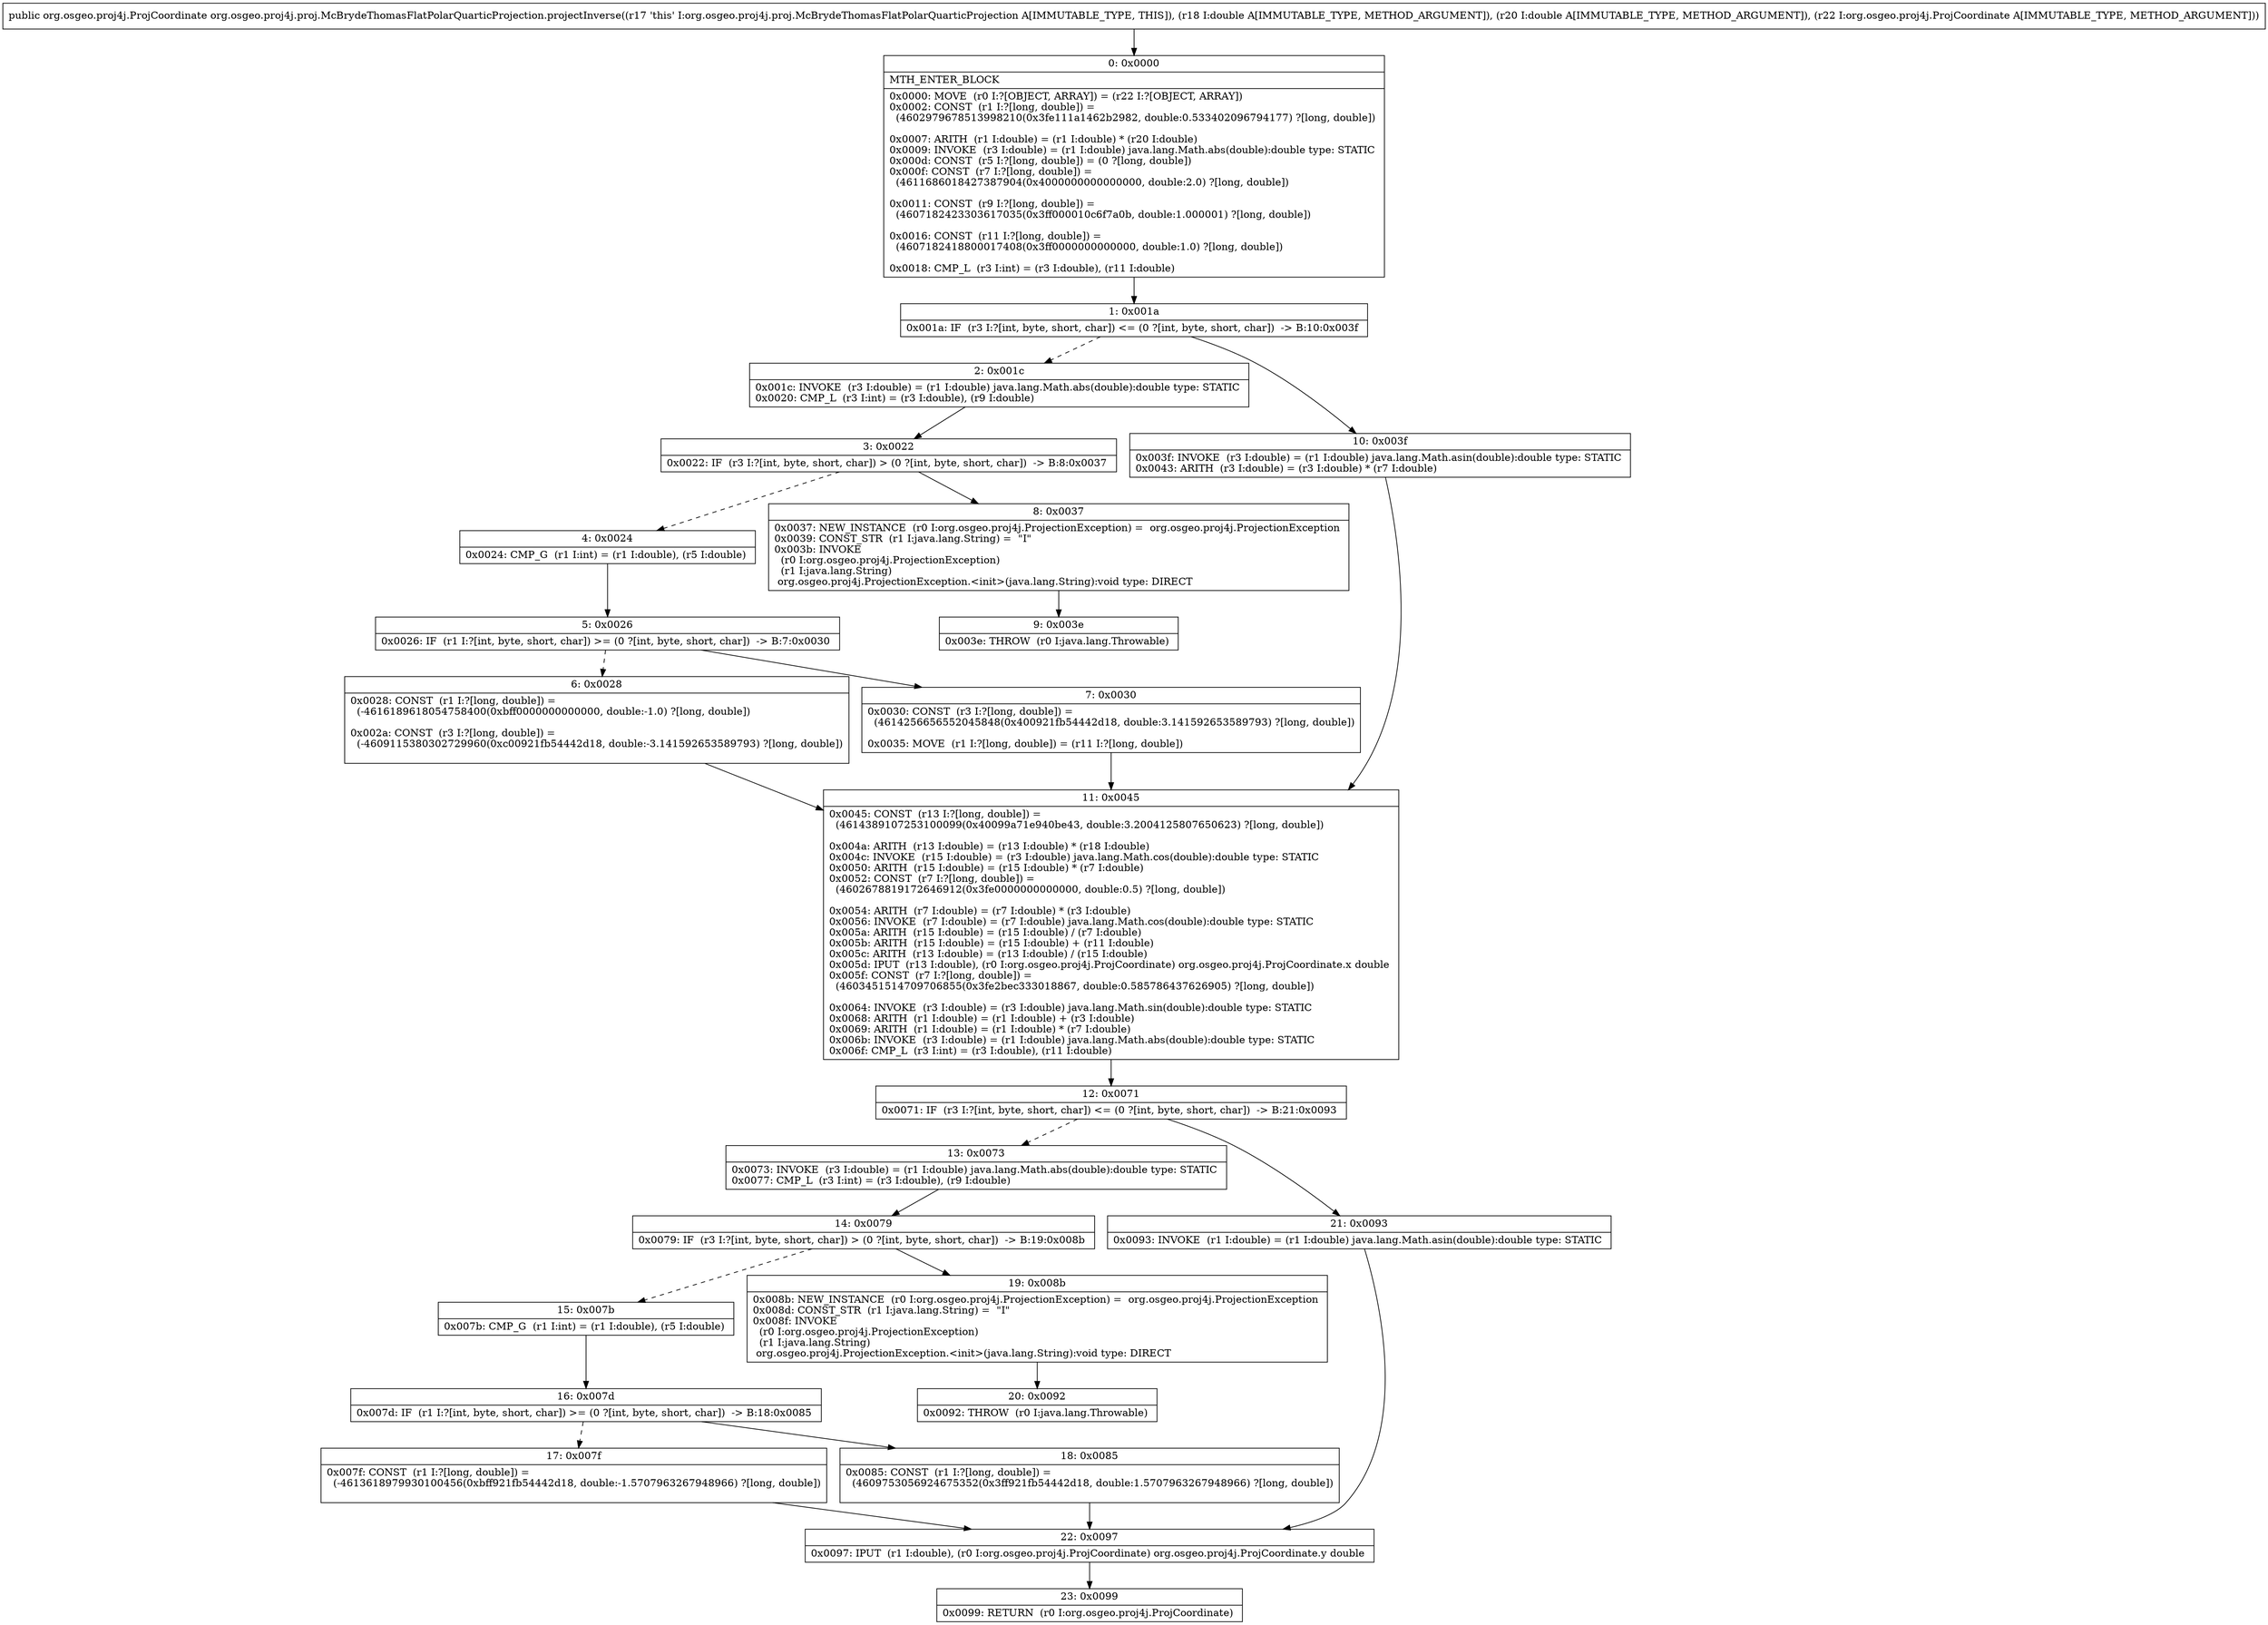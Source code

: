 digraph "CFG fororg.osgeo.proj4j.proj.McBrydeThomasFlatPolarQuarticProjection.projectInverse(DDLorg\/osgeo\/proj4j\/ProjCoordinate;)Lorg\/osgeo\/proj4j\/ProjCoordinate;" {
Node_0 [shape=record,label="{0\:\ 0x0000|MTH_ENTER_BLOCK\l|0x0000: MOVE  (r0 I:?[OBJECT, ARRAY]) = (r22 I:?[OBJECT, ARRAY]) \l0x0002: CONST  (r1 I:?[long, double]) = \l  (4602979678513998210(0x3fe111a1462b2982, double:0.533402096794177) ?[long, double])\l \l0x0007: ARITH  (r1 I:double) = (r1 I:double) * (r20 I:double) \l0x0009: INVOKE  (r3 I:double) = (r1 I:double) java.lang.Math.abs(double):double type: STATIC \l0x000d: CONST  (r5 I:?[long, double]) = (0 ?[long, double]) \l0x000f: CONST  (r7 I:?[long, double]) = \l  (4611686018427387904(0x4000000000000000, double:2.0) ?[long, double])\l \l0x0011: CONST  (r9 I:?[long, double]) = \l  (4607182423303617035(0x3ff000010c6f7a0b, double:1.000001) ?[long, double])\l \l0x0016: CONST  (r11 I:?[long, double]) = \l  (4607182418800017408(0x3ff0000000000000, double:1.0) ?[long, double])\l \l0x0018: CMP_L  (r3 I:int) = (r3 I:double), (r11 I:double) \l}"];
Node_1 [shape=record,label="{1\:\ 0x001a|0x001a: IF  (r3 I:?[int, byte, short, char]) \<= (0 ?[int, byte, short, char])  \-\> B:10:0x003f \l}"];
Node_2 [shape=record,label="{2\:\ 0x001c|0x001c: INVOKE  (r3 I:double) = (r1 I:double) java.lang.Math.abs(double):double type: STATIC \l0x0020: CMP_L  (r3 I:int) = (r3 I:double), (r9 I:double) \l}"];
Node_3 [shape=record,label="{3\:\ 0x0022|0x0022: IF  (r3 I:?[int, byte, short, char]) \> (0 ?[int, byte, short, char])  \-\> B:8:0x0037 \l}"];
Node_4 [shape=record,label="{4\:\ 0x0024|0x0024: CMP_G  (r1 I:int) = (r1 I:double), (r5 I:double) \l}"];
Node_5 [shape=record,label="{5\:\ 0x0026|0x0026: IF  (r1 I:?[int, byte, short, char]) \>= (0 ?[int, byte, short, char])  \-\> B:7:0x0030 \l}"];
Node_6 [shape=record,label="{6\:\ 0x0028|0x0028: CONST  (r1 I:?[long, double]) = \l  (\-4616189618054758400(0xbff0000000000000, double:\-1.0) ?[long, double])\l \l0x002a: CONST  (r3 I:?[long, double]) = \l  (\-4609115380302729960(0xc00921fb54442d18, double:\-3.141592653589793) ?[long, double])\l \l}"];
Node_7 [shape=record,label="{7\:\ 0x0030|0x0030: CONST  (r3 I:?[long, double]) = \l  (4614256656552045848(0x400921fb54442d18, double:3.141592653589793) ?[long, double])\l \l0x0035: MOVE  (r1 I:?[long, double]) = (r11 I:?[long, double]) \l}"];
Node_8 [shape=record,label="{8\:\ 0x0037|0x0037: NEW_INSTANCE  (r0 I:org.osgeo.proj4j.ProjectionException) =  org.osgeo.proj4j.ProjectionException \l0x0039: CONST_STR  (r1 I:java.lang.String) =  \"I\" \l0x003b: INVOKE  \l  (r0 I:org.osgeo.proj4j.ProjectionException)\l  (r1 I:java.lang.String)\l org.osgeo.proj4j.ProjectionException.\<init\>(java.lang.String):void type: DIRECT \l}"];
Node_9 [shape=record,label="{9\:\ 0x003e|0x003e: THROW  (r0 I:java.lang.Throwable) \l}"];
Node_10 [shape=record,label="{10\:\ 0x003f|0x003f: INVOKE  (r3 I:double) = (r1 I:double) java.lang.Math.asin(double):double type: STATIC \l0x0043: ARITH  (r3 I:double) = (r3 I:double) * (r7 I:double) \l}"];
Node_11 [shape=record,label="{11\:\ 0x0045|0x0045: CONST  (r13 I:?[long, double]) = \l  (4614389107253100099(0x40099a71e940be43, double:3.2004125807650623) ?[long, double])\l \l0x004a: ARITH  (r13 I:double) = (r13 I:double) * (r18 I:double) \l0x004c: INVOKE  (r15 I:double) = (r3 I:double) java.lang.Math.cos(double):double type: STATIC \l0x0050: ARITH  (r15 I:double) = (r15 I:double) * (r7 I:double) \l0x0052: CONST  (r7 I:?[long, double]) = \l  (4602678819172646912(0x3fe0000000000000, double:0.5) ?[long, double])\l \l0x0054: ARITH  (r7 I:double) = (r7 I:double) * (r3 I:double) \l0x0056: INVOKE  (r7 I:double) = (r7 I:double) java.lang.Math.cos(double):double type: STATIC \l0x005a: ARITH  (r15 I:double) = (r15 I:double) \/ (r7 I:double) \l0x005b: ARITH  (r15 I:double) = (r15 I:double) + (r11 I:double) \l0x005c: ARITH  (r13 I:double) = (r13 I:double) \/ (r15 I:double) \l0x005d: IPUT  (r13 I:double), (r0 I:org.osgeo.proj4j.ProjCoordinate) org.osgeo.proj4j.ProjCoordinate.x double \l0x005f: CONST  (r7 I:?[long, double]) = \l  (4603451514709706855(0x3fe2bec333018867, double:0.585786437626905) ?[long, double])\l \l0x0064: INVOKE  (r3 I:double) = (r3 I:double) java.lang.Math.sin(double):double type: STATIC \l0x0068: ARITH  (r1 I:double) = (r1 I:double) + (r3 I:double) \l0x0069: ARITH  (r1 I:double) = (r1 I:double) * (r7 I:double) \l0x006b: INVOKE  (r3 I:double) = (r1 I:double) java.lang.Math.abs(double):double type: STATIC \l0x006f: CMP_L  (r3 I:int) = (r3 I:double), (r11 I:double) \l}"];
Node_12 [shape=record,label="{12\:\ 0x0071|0x0071: IF  (r3 I:?[int, byte, short, char]) \<= (0 ?[int, byte, short, char])  \-\> B:21:0x0093 \l}"];
Node_13 [shape=record,label="{13\:\ 0x0073|0x0073: INVOKE  (r3 I:double) = (r1 I:double) java.lang.Math.abs(double):double type: STATIC \l0x0077: CMP_L  (r3 I:int) = (r3 I:double), (r9 I:double) \l}"];
Node_14 [shape=record,label="{14\:\ 0x0079|0x0079: IF  (r3 I:?[int, byte, short, char]) \> (0 ?[int, byte, short, char])  \-\> B:19:0x008b \l}"];
Node_15 [shape=record,label="{15\:\ 0x007b|0x007b: CMP_G  (r1 I:int) = (r1 I:double), (r5 I:double) \l}"];
Node_16 [shape=record,label="{16\:\ 0x007d|0x007d: IF  (r1 I:?[int, byte, short, char]) \>= (0 ?[int, byte, short, char])  \-\> B:18:0x0085 \l}"];
Node_17 [shape=record,label="{17\:\ 0x007f|0x007f: CONST  (r1 I:?[long, double]) = \l  (\-4613618979930100456(0xbff921fb54442d18, double:\-1.5707963267948966) ?[long, double])\l \l}"];
Node_18 [shape=record,label="{18\:\ 0x0085|0x0085: CONST  (r1 I:?[long, double]) = \l  (4609753056924675352(0x3ff921fb54442d18, double:1.5707963267948966) ?[long, double])\l \l}"];
Node_19 [shape=record,label="{19\:\ 0x008b|0x008b: NEW_INSTANCE  (r0 I:org.osgeo.proj4j.ProjectionException) =  org.osgeo.proj4j.ProjectionException \l0x008d: CONST_STR  (r1 I:java.lang.String) =  \"I\" \l0x008f: INVOKE  \l  (r0 I:org.osgeo.proj4j.ProjectionException)\l  (r1 I:java.lang.String)\l org.osgeo.proj4j.ProjectionException.\<init\>(java.lang.String):void type: DIRECT \l}"];
Node_20 [shape=record,label="{20\:\ 0x0092|0x0092: THROW  (r0 I:java.lang.Throwable) \l}"];
Node_21 [shape=record,label="{21\:\ 0x0093|0x0093: INVOKE  (r1 I:double) = (r1 I:double) java.lang.Math.asin(double):double type: STATIC \l}"];
Node_22 [shape=record,label="{22\:\ 0x0097|0x0097: IPUT  (r1 I:double), (r0 I:org.osgeo.proj4j.ProjCoordinate) org.osgeo.proj4j.ProjCoordinate.y double \l}"];
Node_23 [shape=record,label="{23\:\ 0x0099|0x0099: RETURN  (r0 I:org.osgeo.proj4j.ProjCoordinate) \l}"];
MethodNode[shape=record,label="{public org.osgeo.proj4j.ProjCoordinate org.osgeo.proj4j.proj.McBrydeThomasFlatPolarQuarticProjection.projectInverse((r17 'this' I:org.osgeo.proj4j.proj.McBrydeThomasFlatPolarQuarticProjection A[IMMUTABLE_TYPE, THIS]), (r18 I:double A[IMMUTABLE_TYPE, METHOD_ARGUMENT]), (r20 I:double A[IMMUTABLE_TYPE, METHOD_ARGUMENT]), (r22 I:org.osgeo.proj4j.ProjCoordinate A[IMMUTABLE_TYPE, METHOD_ARGUMENT])) }"];
MethodNode -> Node_0;
Node_0 -> Node_1;
Node_1 -> Node_2[style=dashed];
Node_1 -> Node_10;
Node_2 -> Node_3;
Node_3 -> Node_4[style=dashed];
Node_3 -> Node_8;
Node_4 -> Node_5;
Node_5 -> Node_6[style=dashed];
Node_5 -> Node_7;
Node_6 -> Node_11;
Node_7 -> Node_11;
Node_8 -> Node_9;
Node_10 -> Node_11;
Node_11 -> Node_12;
Node_12 -> Node_13[style=dashed];
Node_12 -> Node_21;
Node_13 -> Node_14;
Node_14 -> Node_15[style=dashed];
Node_14 -> Node_19;
Node_15 -> Node_16;
Node_16 -> Node_17[style=dashed];
Node_16 -> Node_18;
Node_17 -> Node_22;
Node_18 -> Node_22;
Node_19 -> Node_20;
Node_21 -> Node_22;
Node_22 -> Node_23;
}

